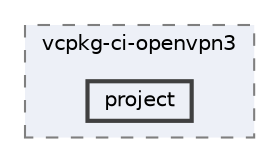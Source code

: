 digraph "external/reflect-cpp/vcpkg/scripts/test_ports/vcpkg-ci-openvpn3/project"
{
 // LATEX_PDF_SIZE
  bgcolor="transparent";
  edge [fontname=Helvetica,fontsize=10,labelfontname=Helvetica,labelfontsize=10];
  node [fontname=Helvetica,fontsize=10,shape=box,height=0.2,width=0.4];
  compound=true
  subgraph clusterdir_177cf849788225ebf339c63639e4ef9f {
    graph [ bgcolor="#edf0f7", pencolor="grey50", label="vcpkg-ci-openvpn3", fontname=Helvetica,fontsize=10 style="filled,dashed", URL="dir_177cf849788225ebf339c63639e4ef9f.html",tooltip=""]
  dir_9cf4d85afe7dcf50fef2f7a05293e437 [label="project", fillcolor="#edf0f7", color="grey25", style="filled,bold", URL="dir_9cf4d85afe7dcf50fef2f7a05293e437.html",tooltip=""];
  }
}
